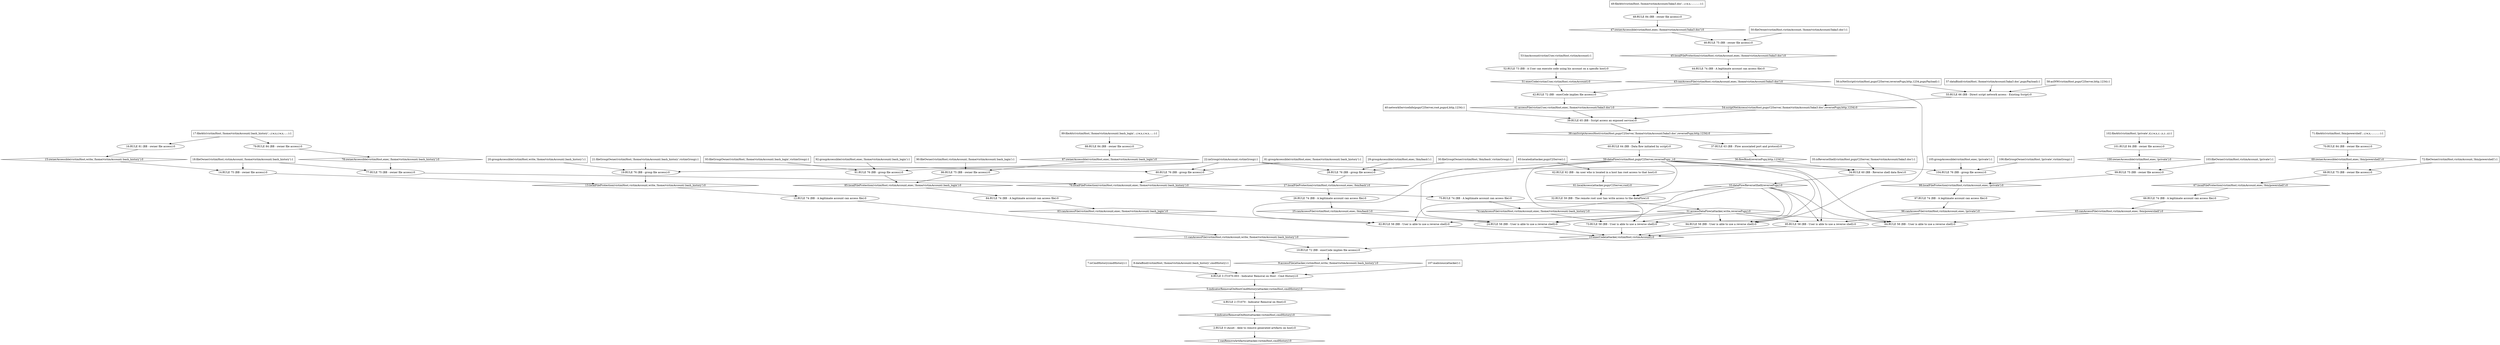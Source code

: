 digraph G {
	1 [label="1:canRemoveArtifacts(attacker,victimHost,cmdHistory):0",shape=diamond];
	2 [label="2:RULE 0 (Asset - Able to remove generated artifacts on host):0",shape=ellipse];
	3 [label="3:indicatorRemovalOnHost(attacker,victimHost,cmdHistory):0",shape=diamond];
	4 [label="4:RULE 2 (T1070 - Indicator Removal on Host):0",shape=ellipse];
	5 [label="5:indicatorRemovalOnHostCmdHistory(attacker,victimHost,cmdHistory):0",shape=diamond];
	6 [label="6:RULE 3 (T1070.003 - Indicator Removal on Host - Cmd History):0",shape=ellipse];
	7 [label="7:isCmdHistory(cmdHistory):1",shape=box];
	8 [label="8:dataBind(victimHost,'/home/victimAccount/.bash_history',cmdHistory):1",shape=box];
	9 [label="9:accessFile(attacker,victimHost,write,'/home/victimAccount/.bash_history'):0",shape=diamond];
	10 [label="10:RULE 72 (BB - execCode implies file access):0",shape=ellipse];
	11 [label="11:canAccessFile(victimHost,victimAccount,write,'/home/victimAccount/.bash_history'):0",shape=diamond];
	12 [label="12:RULE 74 (BB - A legitimate account can access file):0",shape=ellipse];
	13 [label="13:localFileProtection(victimHost,victimAccount,write,'/home/victimAccount/.bash_history'):0",shape=diamond];
	14 [label="14:RULE 75 (BB - owner file access):0",shape=ellipse];
	15 [label="15:ownerAccessible(victimHost,write,'/home/victimAccount/.bash_history'):0",shape=diamond];
	16 [label="16:RULE 81 (BB - owner file access):0",shape=ellipse];
	17 [label="17:fileAttr(victimHost,'/home/victimAccount/.bash_history',-,r,w,x,r,w,x,-,-,-):1",shape=box];
	18 [label="18:fileOwner(victimHost,victimAccount,'/home/victimAccount/.bash_history'):1",shape=box];
	19 [label="19:RULE 76 (BB - group file access):0",shape=ellipse];
	20 [label="20:groupAccessible(victimHost,write,'/home/victimAccount/.bash_history'):1",shape=box];
	21 [label="21:fileGroupOwner(victimHost,'/home/victimAccount/.bash_history',victimGroup):1",shape=box];
	22 [label="22:inGroup(victimAccount,victimGroup):1",shape=box];
	23 [label="23:execCode(attacker,victimHost,victimAccount):0",shape=diamond];
	24 [label="24:RULE 58 (BB - User is able to use a reverse shell):0",shape=ellipse];
	25 [label="25:canAccessFile(victimHost,victimAccount,exec,'/bin/bash'):0",shape=diamond];
	26 [label="26:RULE 74 (BB - A legitimate account can access file):0",shape=ellipse];
	27 [label="27:localFileProtection(victimHost,victimAccount,exec,'/bin/bash'):0",shape=diamond];
	28 [label="28:RULE 76 (BB - group file access):0",shape=ellipse];
	29 [label="29:groupAccessible(victimHost,exec,'/bin/bash'):1",shape=box];
	30 [label="30:fileGroupOwner(victimHost,'/bin/bash',victimGroup):1",shape=box];
	31 [label="31:accessDataFlow(attacker,write,reversePupy):0",shape=diamond];
	32 [label="32:RULE 59 (BB - The remote root user has write access to the dataFlow):0",shape=ellipse];
	33 [label="33:dataFlowReverseShell(reversePupy):0",shape=diamond];
	34 [label="34:RULE 60 (BB - Reverse shell data flow):0",shape=ellipse];
	35 [label="35:isReverseShell(victimHost,pupyC2Server,'/home/victimAccount/3aka3.doc'):1",shape=box];
	36 [label="36:flowBind(reversePupy,http,1234):0",shape=diamond];
	37 [label="37:RULE 63 (BB - Flow associated port and protocol):0",shape=ellipse];
	38 [label="38:canScriptAccessHost(victimHost,pupyC2Server,'/home/victimAccount/3aka3.doc',reversePupy,http,1234):0",shape=diamond];
	39 [label="39:RULE 65 (BB - Script access an exposed service):0",shape=ellipse];
	40 [label="40:networkServiceInfo(pupyC2Server,root,pupyd,http,1234):1",shape=box];
	41 [label="41:accessFile(victimUser,victimHost,exec,'/home/victimAccount/3aka3.doc'):0",shape=diamond];
	42 [label="42:RULE 72 (BB - execCode implies file access):0",shape=ellipse];
	43 [label="43:canAccessFile(victimHost,victimAccount,exec,'/home/victimAccount/3aka3.doc'):0",shape=diamond];
	44 [label="44:RULE 74 (BB - A legitimate account can access file):0",shape=ellipse];
	45 [label="45:localFileProtection(victimHost,victimAccount,exec,'/home/victimAccount/3aka3.doc'):0",shape=diamond];
	46 [label="46:RULE 75 (BB - owner file access):0",shape=ellipse];
	47 [label="47:ownerAccessible(victimHost,exec,'/home/victimAccount/3aka3.doc'):0",shape=diamond];
	48 [label="48:RULE 84 (BB - owner file access):0",shape=ellipse];
	49 [label="49:fileAttr(victimHost,'/home/victimAccount/3aka3.doc',-,r,w,x,-,-,-,-,-,-):1",shape=box];
	50 [label="50:fileOwner(victimHost,victimAccount,'/home/victimAccount/3aka3.doc'):1",shape=box];
	51 [label="51:execCode(victimUser,victimHost,victimAccount):0",shape=diamond];
	52 [label="52:RULE 73 (BB - A User can execute code using his account on a specific host):0",shape=ellipse];
	53 [label="53:hasAccount(victimUser,victimHost,victimAccount):1",shape=box];
	54 [label="54:scriptNetAccess(victimHost,pupyC2Server,'/home/victimAccount/3aka3.doc',reversePupy,http,1234):0",shape=diamond];
	55 [label="55:RULE 66 (BB - Direct script network access - Existing Script):0",shape=ellipse];
	56 [label="56:isNetScript(victimHost,pupyC2Server,reversePupy,http,1234,pupyPayload):1",shape=box];
	57 [label="57:dataBind(victimHost,'/home/victimAccount/3aka3.doc',pupyPayload):1",shape=box];
	58 [label="58:aclNW(victimHost,pupyC2Server,http,1234):1",shape=box];
	59 [label="59:dataFlow(victimHost,pupyC2Server,reversePupy,_):0",shape=diamond];
	60 [label="60:RULE 64 (BB - Data flow initiated by script):0",shape=ellipse];
	61 [label="61:localAccess(attacker,pupyC2Server,root):0",shape=diamond];
	62 [label="62:RULE 92 (BB - An user who is located in a host has root access to that host):0",shape=ellipse];
	63 [label="63:located(attacker,pupyC2Server):1",shape=box];
	64 [label="64:RULE 58 (BB - User is able to use a reverse shell):0",shape=ellipse];
	65 [label="65:canAccessFile(victimHost,victimAccount,exec,'/bin/powershell'):0",shape=diamond];
	66 [label="66:RULE 74 (BB - A legitimate account can access file):0",shape=ellipse];
	67 [label="67:localFileProtection(victimHost,victimAccount,exec,'/bin/powershell'):0",shape=diamond];
	68 [label="68:RULE 75 (BB - owner file access):0",shape=ellipse];
	69 [label="69:ownerAccessible(victimHost,exec,'/bin/powershell'):0",shape=diamond];
	70 [label="70:RULE 84 (BB - owner file access):0",shape=ellipse];
	71 [label="71:fileAttr(victimHost,'/bin/powershell',-,r,w,x,-,-,-,-,-,-):1",shape=box];
	72 [label="72:fileOwner(victimHost,victimAccount,'/bin/powershell'):1",shape=box];
	73 [label="73:RULE 58 (BB - User is able to use a reverse shell):0",shape=ellipse];
	74 [label="74:canAccessFile(victimHost,victimAccount,exec,'/home/victimAccount/.bash_history'):0",shape=diamond];
	75 [label="75:RULE 74 (BB - A legitimate account can access file):0",shape=ellipse];
	76 [label="76:localFileProtection(victimHost,victimAccount,exec,'/home/victimAccount/.bash_history'):0",shape=diamond];
	77 [label="77:RULE 75 (BB - owner file access):0",shape=ellipse];
	78 [label="78:ownerAccessible(victimHost,exec,'/home/victimAccount/.bash_history'):0",shape=diamond];
	79 [label="79:RULE 84 (BB - owner file access):0",shape=ellipse];
	80 [label="80:RULE 76 (BB - group file access):0",shape=ellipse];
	81 [label="81:groupAccessible(victimHost,exec,'/home/victimAccount/.bash_history'):1",shape=box];
	82 [label="82:RULE 58 (BB - User is able to use a reverse shell):0",shape=ellipse];
	83 [label="83:canAccessFile(victimHost,victimAccount,exec,'/home/victimAccount/.bash_login'):0",shape=diamond];
	84 [label="84:RULE 74 (BB - A legitimate account can access file):0",shape=ellipse];
	85 [label="85:localFileProtection(victimHost,victimAccount,exec,'/home/victimAccount/.bash_login'):0",shape=diamond];
	86 [label="86:RULE 75 (BB - owner file access):0",shape=ellipse];
	87 [label="87:ownerAccessible(victimHost,exec,'/home/victimAccount/.bash_login'):0",shape=diamond];
	88 [label="88:RULE 84 (BB - owner file access):0",shape=ellipse];
	89 [label="89:fileAttr(victimHost,'/home/victimAccount/.bash_login',-,r,w,x,r,w,x,-,-,-):1",shape=box];
	90 [label="90:fileOwner(victimHost,victimAccount,'/home/victimAccount/.bash_login'):1",shape=box];
	91 [label="91:RULE 76 (BB - group file access):0",shape=ellipse];
	92 [label="92:groupAccessible(victimHost,exec,'/home/victimAccount/.bash_login'):1",shape=box];
	93 [label="93:fileGroupOwner(victimHost,'/home/victimAccount/.bash_login',victimGroup):1",shape=box];
	94 [label="94:RULE 58 (BB - User is able to use a reverse shell):0",shape=ellipse];
	95 [label="95:RULE 58 (BB - User is able to use a reverse shell):0",shape=ellipse];
	96 [label="96:canAccessFile(victimHost,victimAccount,exec,'/private'):0",shape=diamond];
	97 [label="97:RULE 74 (BB - A legitimate account can access file):0",shape=ellipse];
	98 [label="98:localFileProtection(victimHost,victimAccount,exec,'/private'):0",shape=diamond];
	99 [label="99:RULE 75 (BB - owner file access):0",shape=ellipse];
	100 [label="100:ownerAccessible(victimHost,exec,'/private'):0",shape=diamond];
	101 [label="101:RULE 84 (BB - owner file access):0",shape=ellipse];
	102 [label="102:fileAttr(victimHost,'/private',d,r,w,x,r,-,x,r,-,x):1",shape=box];
	103 [label="103:fileOwner(victimHost,victimAccount,'/private'):1",shape=box];
	104 [label="104:RULE 76 (BB - group file access):0",shape=ellipse];
	105 [label="105:groupAccessible(victimHost,exec,'/private'):1",shape=box];
	106 [label="106:fileGroupOwner(victimHost,'/private',victimGroup):1",shape=box];
	107 [label="107:malicious(attacker):1",shape=box];
	7 -> 	6;
	8 -> 	6;
	17 -> 	16;
	16 -> 	15;
	15 -> 	14;
	18 -> 	14;
	14 -> 	13;
	20 -> 	19;
	21 -> 	19;
	22 -> 	19;
	19 -> 	13;
	13 -> 	12;
	12 -> 	11;
	11 -> 	10;
	29 -> 	28;
	30 -> 	28;
	22 -> 	28;
	28 -> 	27;
	27 -> 	26;
	26 -> 	25;
	25 -> 	24;
	35 -> 	34;
	40 -> 	39;
	49 -> 	48;
	48 -> 	47;
	47 -> 	46;
	50 -> 	46;
	46 -> 	45;
	45 -> 	44;
	44 -> 	43;
	43 -> 	42;
	53 -> 	52;
	52 -> 	51;
	51 -> 	42;
	42 -> 	41;
	41 -> 	39;
	56 -> 	55;
	57 -> 	55;
	58 -> 	55;
	55 -> 	54;
	54 -> 	39;
	39 -> 	38;
	38 -> 	37;
	37 -> 	36;
	36 -> 	34;
	38 -> 	60;
	60 -> 	59;
	59 -> 	34;
	34 -> 	33;
	33 -> 	32;
	59 -> 	32;
	63 -> 	62;
	62 -> 	61;
	61 -> 	32;
	32 -> 	31;
	31 -> 	24;
	33 -> 	24;
	59 -> 	24;
	24 -> 	23;
	71 -> 	70;
	70 -> 	69;
	69 -> 	68;
	72 -> 	68;
	68 -> 	67;
	67 -> 	66;
	66 -> 	65;
	65 -> 	64;
	31 -> 	64;
	33 -> 	64;
	59 -> 	64;
	64 -> 	23;
	17 -> 	79;
	79 -> 	78;
	78 -> 	77;
	18 -> 	77;
	77 -> 	76;
	81 -> 	80;
	21 -> 	80;
	22 -> 	80;
	80 -> 	76;
	76 -> 	75;
	75 -> 	74;
	74 -> 	73;
	31 -> 	73;
	33 -> 	73;
	59 -> 	73;
	73 -> 	23;
	89 -> 	88;
	88 -> 	87;
	87 -> 	86;
	90 -> 	86;
	86 -> 	85;
	92 -> 	91;
	93 -> 	91;
	22 -> 	91;
	91 -> 	85;
	85 -> 	84;
	84 -> 	83;
	83 -> 	82;
	31 -> 	82;
	33 -> 	82;
	59 -> 	82;
	82 -> 	23;
	43 -> 	94;
	31 -> 	94;
	33 -> 	94;
	59 -> 	94;
	94 -> 	23;
	102 -> 	101;
	101 -> 	100;
	100 -> 	99;
	103 -> 	99;
	99 -> 	98;
	105 -> 	104;
	106 -> 	104;
	22 -> 	104;
	104 -> 	98;
	98 -> 	97;
	97 -> 	96;
	96 -> 	95;
	31 -> 	95;
	33 -> 	95;
	59 -> 	95;
	95 -> 	23;
	23 -> 	10;
	10 -> 	9;
	9 -> 	6;
	107 -> 	6;
	6 -> 	5;
	5 -> 	4;
	4 -> 	3;
	3 -> 	2;
	2 -> 	1;
}
